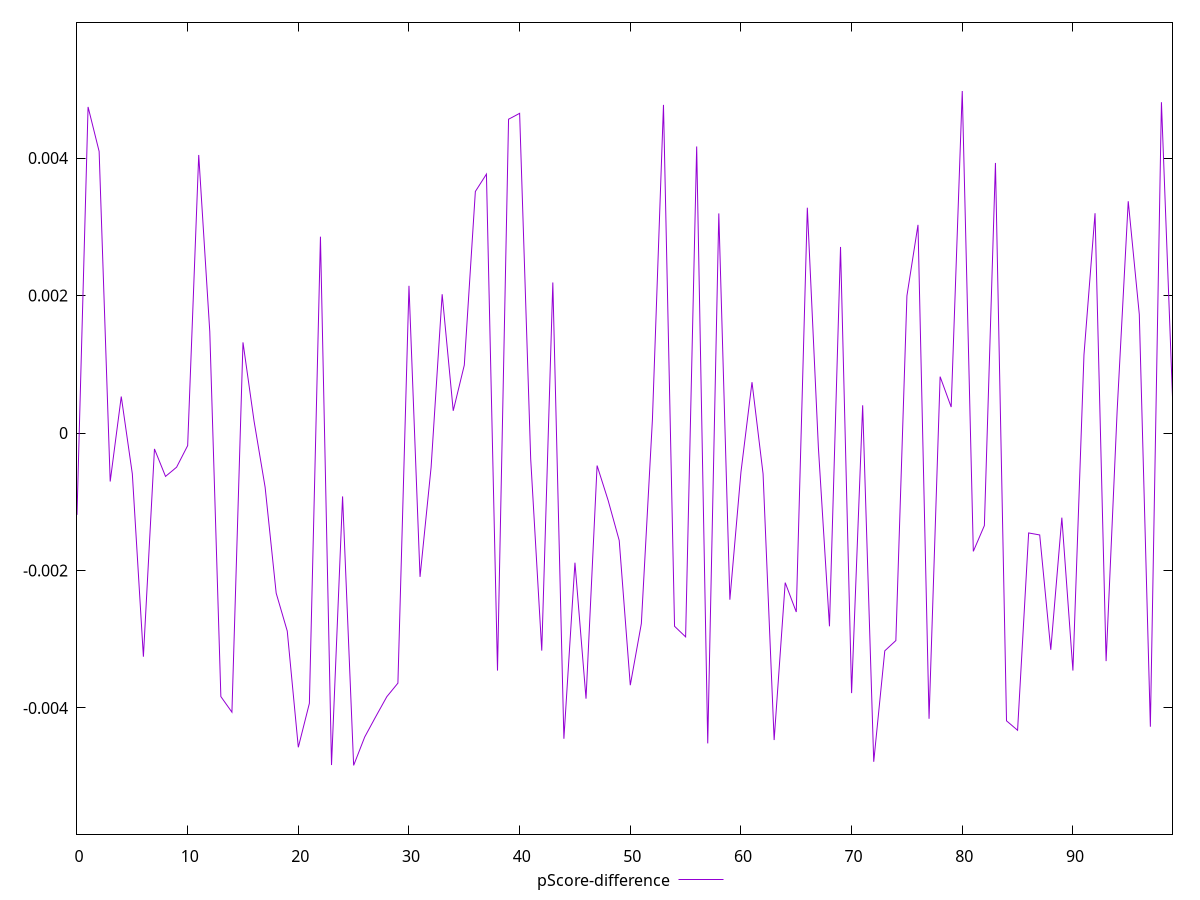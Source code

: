 reset

$pScoreDifference <<EOF
0 -0.0011909398444186394
1 0.004744294209147681
2 0.004096801721698962
3 -0.0007057064454741302
4 0.0005307282490681908
5 -0.0005951215428404155
6 -0.0032545085208907643
7 -0.00023163825220567924
8 -0.0006314818410028122
9 -0.0004974019102959581
10 -0.00018338432378391112
11 0.004045489590215112
12 0.0014729558814129962
13 -0.003834577551341589
14 -0.004061657976570987
15 0.0013187255193366498
16 0.0001739539823703562
17 -0.0007883073852281153
18 -0.002329965216174623
19 -0.00288136823255003
20 -0.004572644492283506
21 -0.003932781467140156
22 0.002856270198888289
23 -0.00483065916120734
24 -0.0009230549666518484
25 -0.004836022157894471
26 -0.004422904716347598
27 -0.00412593097295938
28 -0.0038359475458758507
29 -0.003639077478556685
30 0.0021418032073227122
31 -0.0020930898553642163
32 -0.0004984917901380559
33 0.0020189301093899714
34 0.00032339342211296085
35 0.0009875749638524334
36 0.003513996741438208
37 0.003766534644611186
38 -0.0034562524235401404
39 0.004565499862833888
40 0.0046510129295748714
41 -0.000376675529607573
42 -0.0031660007648996458
43 0.0021897786295726474
44 -0.0044482818403168145
45 -0.001887050714049765
46 -0.003865160021086833
47 -0.00047367179027318906
48 -0.0009812811404852906
49 -0.0015632993331206602
50 -0.0036690489577836938
51 -0.0027728598508842545
52 0.00019271513210750157
53 0.004774469237515011
54 -0.0028119599453481636
55 -0.002966059156681966
56 0.00416925601828122
57 -0.0045162859348476525
58 0.0031944993634803742
59 -0.0024252701482826433
60 -0.0005710244441790024
61 0.0007391199884328459
62 -0.0005949207668991541
63 -0.004466882942586792
64 -0.002176986027642658
65 -0.0026041806443058424
66 0.0032777931637536506
67 -0.0002143994401694882
68 -0.002812167351698147
69 0.002707409476205791
70 -0.0037848153683499586
71 0.00040346079297859383
72 -0.00478324390232665
73 -0.003169073084080598
74 -0.0030194671956876307
75 0.0019959280701477566
76 0.0030284483194211176
77 -0.004157503674437069
78 0.0008198941382225322
79 0.00037775372681203567
80 0.004975586259851061
81 -0.0017220506079902442
82 -0.001346612052449181
83 0.003929495088873303
84 -0.004187580872024421
85 -0.004324858725320957
86 -0.0014540631173580176
87 -0.001483265575119852
88 -0.0031545153028212924
89 -0.0012315930513007167
90 -0.003456086038003625
91 0.0011369649087773492
92 0.0031976220351517814
93 -0.0033189723553921913
94 0.00032944616819247097
95 0.0033724050006110895
96 0.0017252929376058157
97 -0.004272947491780588
98 0.004813167971950139
99 0.0005256120646443541
EOF

set key outside below
set xrange [0:99]
set yrange [-0.005836022157894471:0.005975586259851061]
set trange [-0.005836022157894471:0.005975586259851061]
set terminal svg size 640, 500 enhanced background rgb 'white'
set output "report_00019_2021-02-10T18-14-37.922Z//largest-contentful-paint/samples/pages+cached+noadtech+nomedia/pScore-difference/values.svg"

plot $pScoreDifference title "pScore-difference" with line

reset
